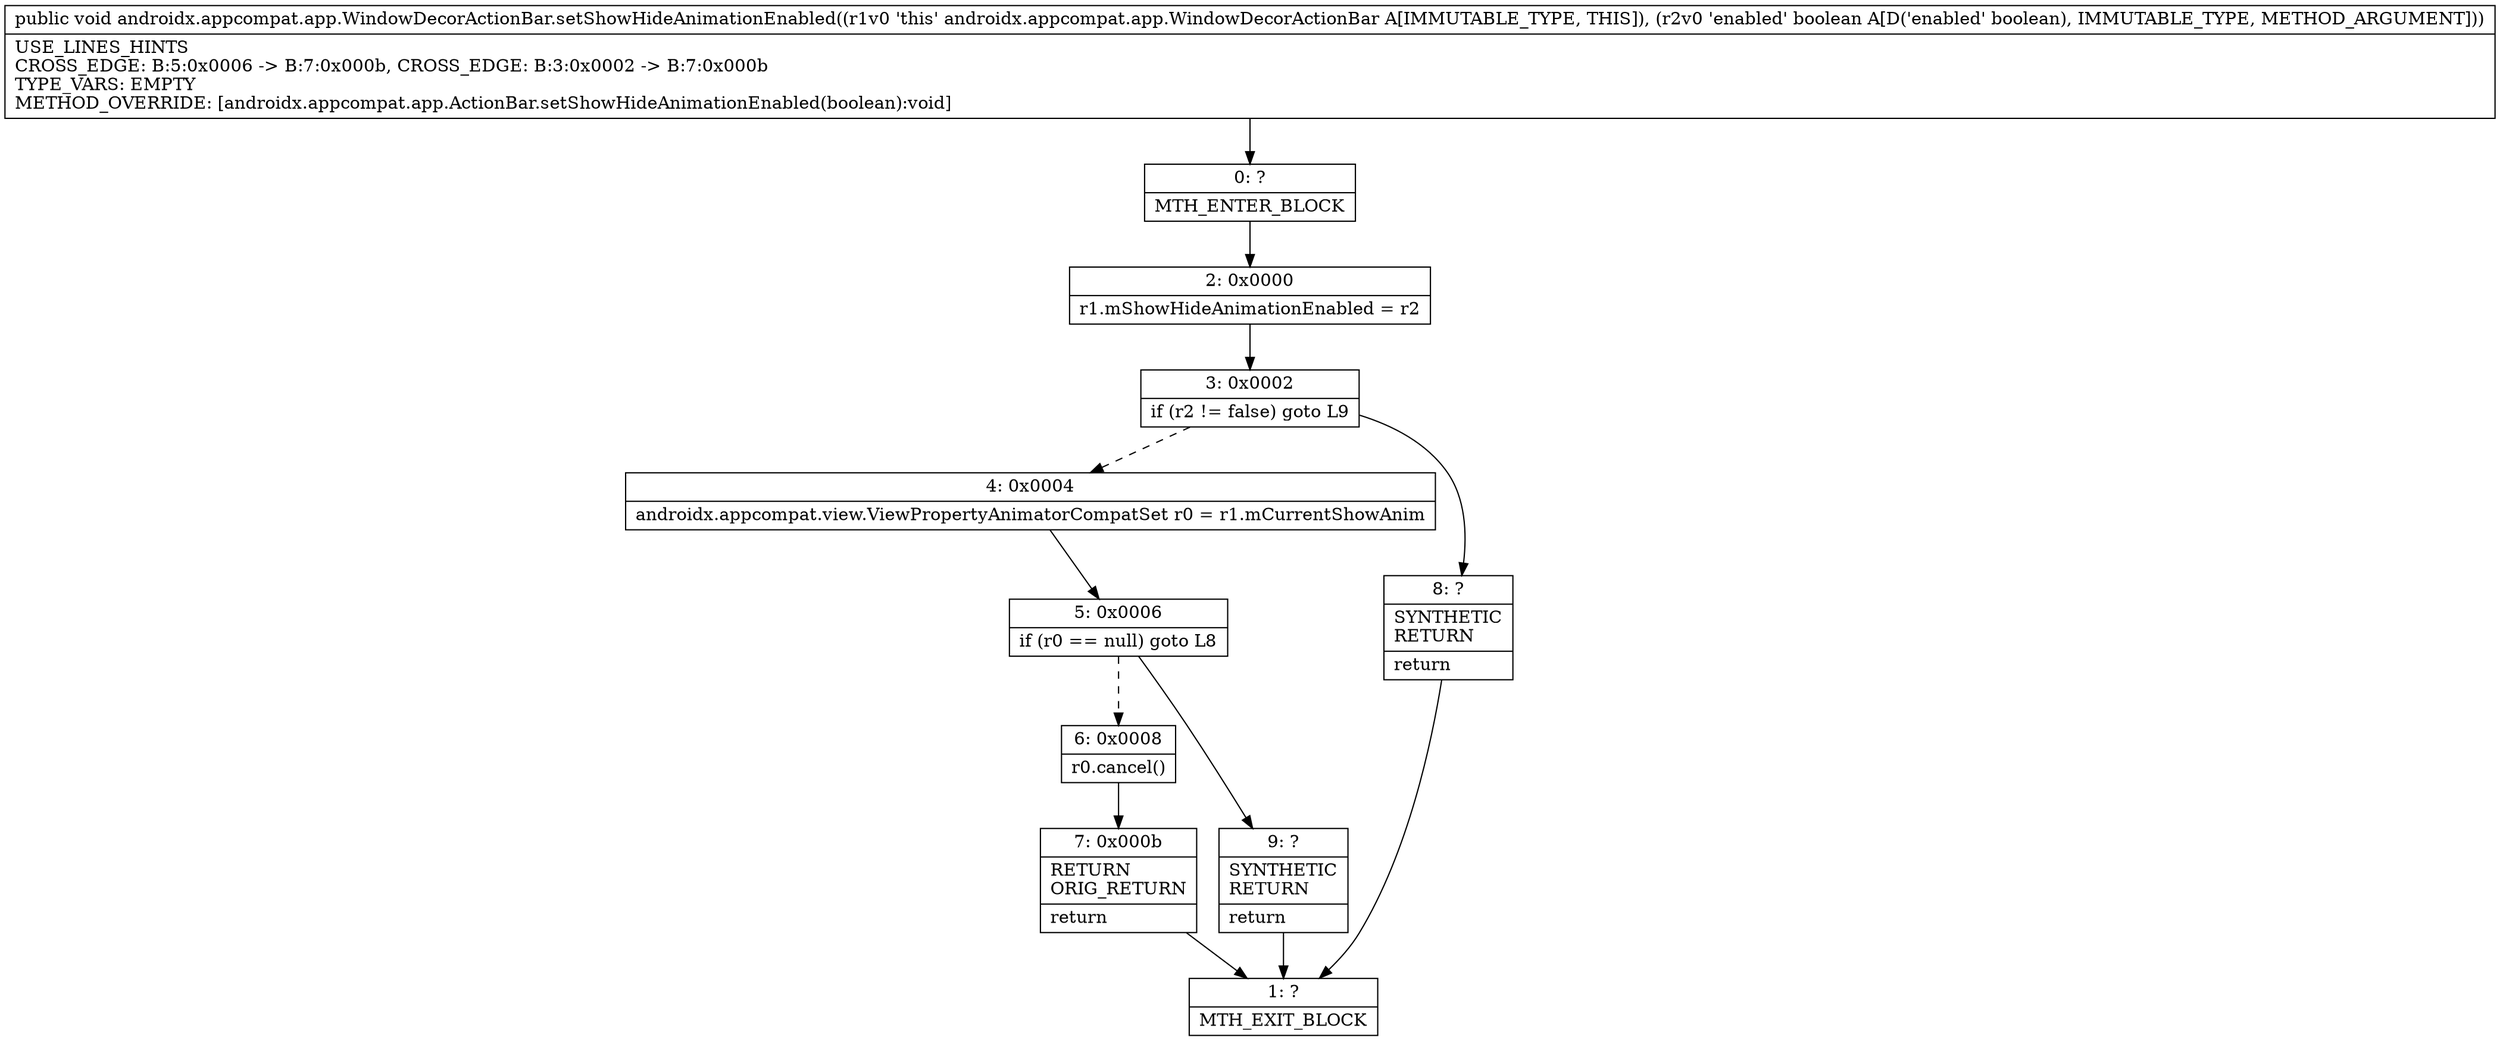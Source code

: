 digraph "CFG forandroidx.appcompat.app.WindowDecorActionBar.setShowHideAnimationEnabled(Z)V" {
Node_0 [shape=record,label="{0\:\ ?|MTH_ENTER_BLOCK\l}"];
Node_2 [shape=record,label="{2\:\ 0x0000|r1.mShowHideAnimationEnabled = r2\l}"];
Node_3 [shape=record,label="{3\:\ 0x0002|if (r2 != false) goto L9\l}"];
Node_4 [shape=record,label="{4\:\ 0x0004|androidx.appcompat.view.ViewPropertyAnimatorCompatSet r0 = r1.mCurrentShowAnim\l}"];
Node_5 [shape=record,label="{5\:\ 0x0006|if (r0 == null) goto L8\l}"];
Node_6 [shape=record,label="{6\:\ 0x0008|r0.cancel()\l}"];
Node_7 [shape=record,label="{7\:\ 0x000b|RETURN\lORIG_RETURN\l|return\l}"];
Node_1 [shape=record,label="{1\:\ ?|MTH_EXIT_BLOCK\l}"];
Node_9 [shape=record,label="{9\:\ ?|SYNTHETIC\lRETURN\l|return\l}"];
Node_8 [shape=record,label="{8\:\ ?|SYNTHETIC\lRETURN\l|return\l}"];
MethodNode[shape=record,label="{public void androidx.appcompat.app.WindowDecorActionBar.setShowHideAnimationEnabled((r1v0 'this' androidx.appcompat.app.WindowDecorActionBar A[IMMUTABLE_TYPE, THIS]), (r2v0 'enabled' boolean A[D('enabled' boolean), IMMUTABLE_TYPE, METHOD_ARGUMENT]))  | USE_LINES_HINTS\lCROSS_EDGE: B:5:0x0006 \-\> B:7:0x000b, CROSS_EDGE: B:3:0x0002 \-\> B:7:0x000b\lTYPE_VARS: EMPTY\lMETHOD_OVERRIDE: [androidx.appcompat.app.ActionBar.setShowHideAnimationEnabled(boolean):void]\l}"];
MethodNode -> Node_0;Node_0 -> Node_2;
Node_2 -> Node_3;
Node_3 -> Node_4[style=dashed];
Node_3 -> Node_8;
Node_4 -> Node_5;
Node_5 -> Node_6[style=dashed];
Node_5 -> Node_9;
Node_6 -> Node_7;
Node_7 -> Node_1;
Node_9 -> Node_1;
Node_8 -> Node_1;
}

